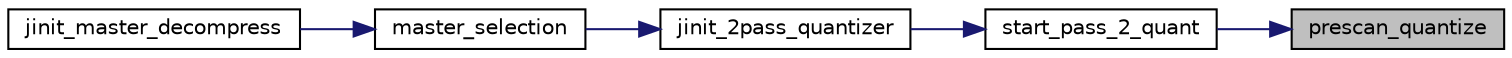 digraph "prescan_quantize"
{
 // LATEX_PDF_SIZE
  bgcolor="transparent";
  edge [fontname="Helvetica",fontsize="10",labelfontname="Helvetica",labelfontsize="10"];
  node [fontname="Helvetica",fontsize="10",shape=record];
  rankdir="RL";
  Node134 [label="prescan_quantize",height=0.2,width=0.4,color="black", fillcolor="grey75", style="filled", fontcolor="black",tooltip=" "];
  Node134 -> Node135 [dir="back",color="midnightblue",fontsize="10",style="solid"];
  Node135 [label="start_pass_2_quant",height=0.2,width=0.4,color="black",URL="$jquant2_8c.html#a1ebbe294fe36c4601a734d6b9f5decd2",tooltip=" "];
  Node135 -> Node136 [dir="back",color="midnightblue",fontsize="10",style="solid"];
  Node136 [label="jinit_2pass_quantizer",height=0.2,width=0.4,color="black",URL="$jquant2_8c.html#aab797e70ea934dea0d6409dc428f1e4d",tooltip=" "];
  Node136 -> Node137 [dir="back",color="midnightblue",fontsize="10",style="solid"];
  Node137 [label="master_selection",height=0.2,width=0.4,color="black",URL="$jdmaster_8c.html#a440a4f3af47f35f6dd2a353329bc3baf",tooltip=" "];
  Node137 -> Node138 [dir="back",color="midnightblue",fontsize="10",style="solid"];
  Node138 [label="jinit_master_decompress",height=0.2,width=0.4,color="black",URL="$jdmaster_8c.html#a103160e5ec5fd80c654e74f633b14818",tooltip=" "];
}
